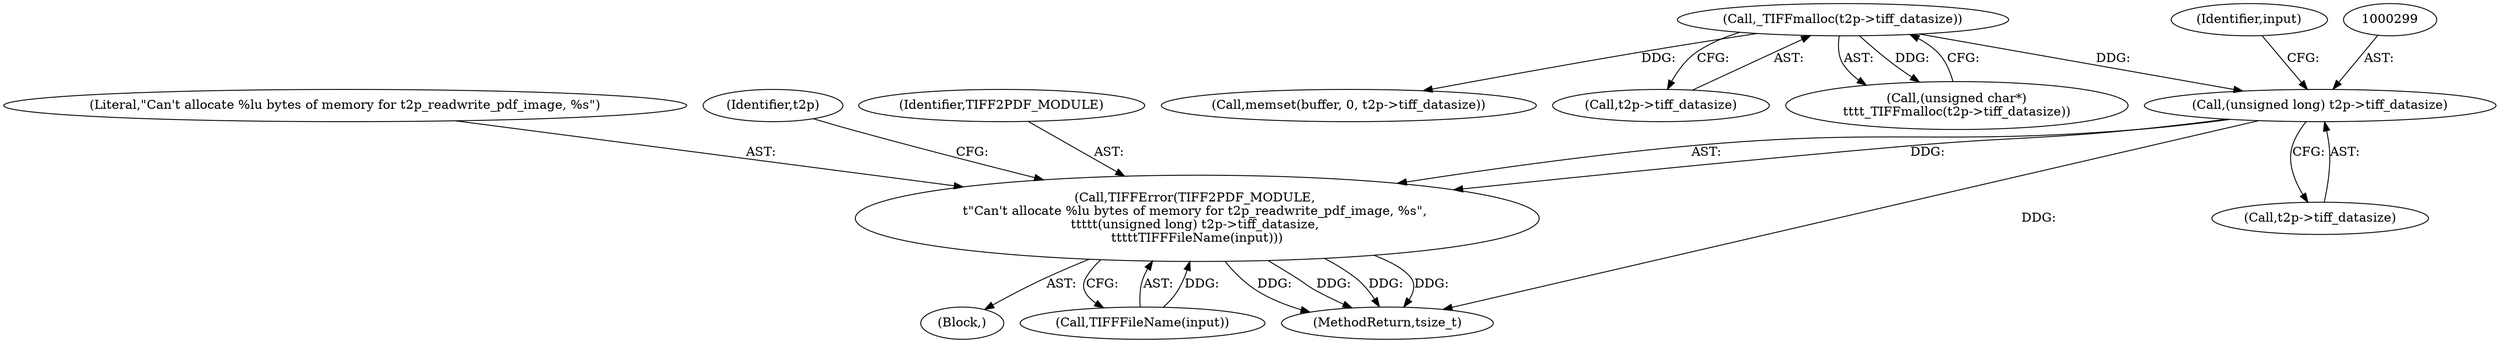 digraph "0_libtiff_83a4b92815ea04969d494416eaae3d4c6b338e4a#diff-c8b4b355f9b5c06d585b23138e1c185f_4@pointer" {
"1000298" [label="(Call,(unsigned long) t2p->tiff_datasize)"];
"1000286" [label="(Call,_TIFFmalloc(t2p->tiff_datasize))"];
"1000295" [label="(Call,TIFFError(TIFF2PDF_MODULE, \n\t\"Can't allocate %lu bytes of memory for t2p_readwrite_pdf_image, %s\", \n\t\t\t\t\t(unsigned long) t2p->tiff_datasize, \n\t\t\t\t\tTIFFFileName(input)))"];
"1000298" [label="(Call,(unsigned long) t2p->tiff_datasize)"];
"1000303" [label="(Call,TIFFFileName(input))"];
"1000295" [label="(Call,TIFFError(TIFF2PDF_MODULE, \n\t\"Can't allocate %lu bytes of memory for t2p_readwrite_pdf_image, %s\", \n\t\t\t\t\t(unsigned long) t2p->tiff_datasize, \n\t\t\t\t\tTIFFFileName(input)))"];
"1000286" [label="(Call,_TIFFmalloc(t2p->tiff_datasize))"];
"1000297" [label="(Literal,\"Can't allocate %lu bytes of memory for t2p_readwrite_pdf_image, %s\")"];
"1000307" [label="(Identifier,t2p)"];
"1000296" [label="(Identifier,TIFF2PDF_MODULE)"];
"1000312" [label="(Call,memset(buffer, 0, t2p->tiff_datasize))"];
"1000294" [label="(Block,)"];
"1000287" [label="(Call,t2p->tiff_datasize)"];
"1000284" [label="(Call,(unsigned char*)\n\t\t\t\t_TIFFmalloc(t2p->tiff_datasize))"];
"1001945" [label="(MethodReturn,tsize_t)"];
"1000300" [label="(Call,t2p->tiff_datasize)"];
"1000304" [label="(Identifier,input)"];
"1000298" -> "1000295"  [label="AST: "];
"1000298" -> "1000300"  [label="CFG: "];
"1000299" -> "1000298"  [label="AST: "];
"1000300" -> "1000298"  [label="AST: "];
"1000304" -> "1000298"  [label="CFG: "];
"1000298" -> "1001945"  [label="DDG: "];
"1000298" -> "1000295"  [label="DDG: "];
"1000286" -> "1000298"  [label="DDG: "];
"1000286" -> "1000284"  [label="AST: "];
"1000286" -> "1000287"  [label="CFG: "];
"1000287" -> "1000286"  [label="AST: "];
"1000284" -> "1000286"  [label="CFG: "];
"1000286" -> "1000284"  [label="DDG: "];
"1000286" -> "1000312"  [label="DDG: "];
"1000295" -> "1000294"  [label="AST: "];
"1000295" -> "1000303"  [label="CFG: "];
"1000296" -> "1000295"  [label="AST: "];
"1000297" -> "1000295"  [label="AST: "];
"1000303" -> "1000295"  [label="AST: "];
"1000307" -> "1000295"  [label="CFG: "];
"1000295" -> "1001945"  [label="DDG: "];
"1000295" -> "1001945"  [label="DDG: "];
"1000295" -> "1001945"  [label="DDG: "];
"1000295" -> "1001945"  [label="DDG: "];
"1000303" -> "1000295"  [label="DDG: "];
}
